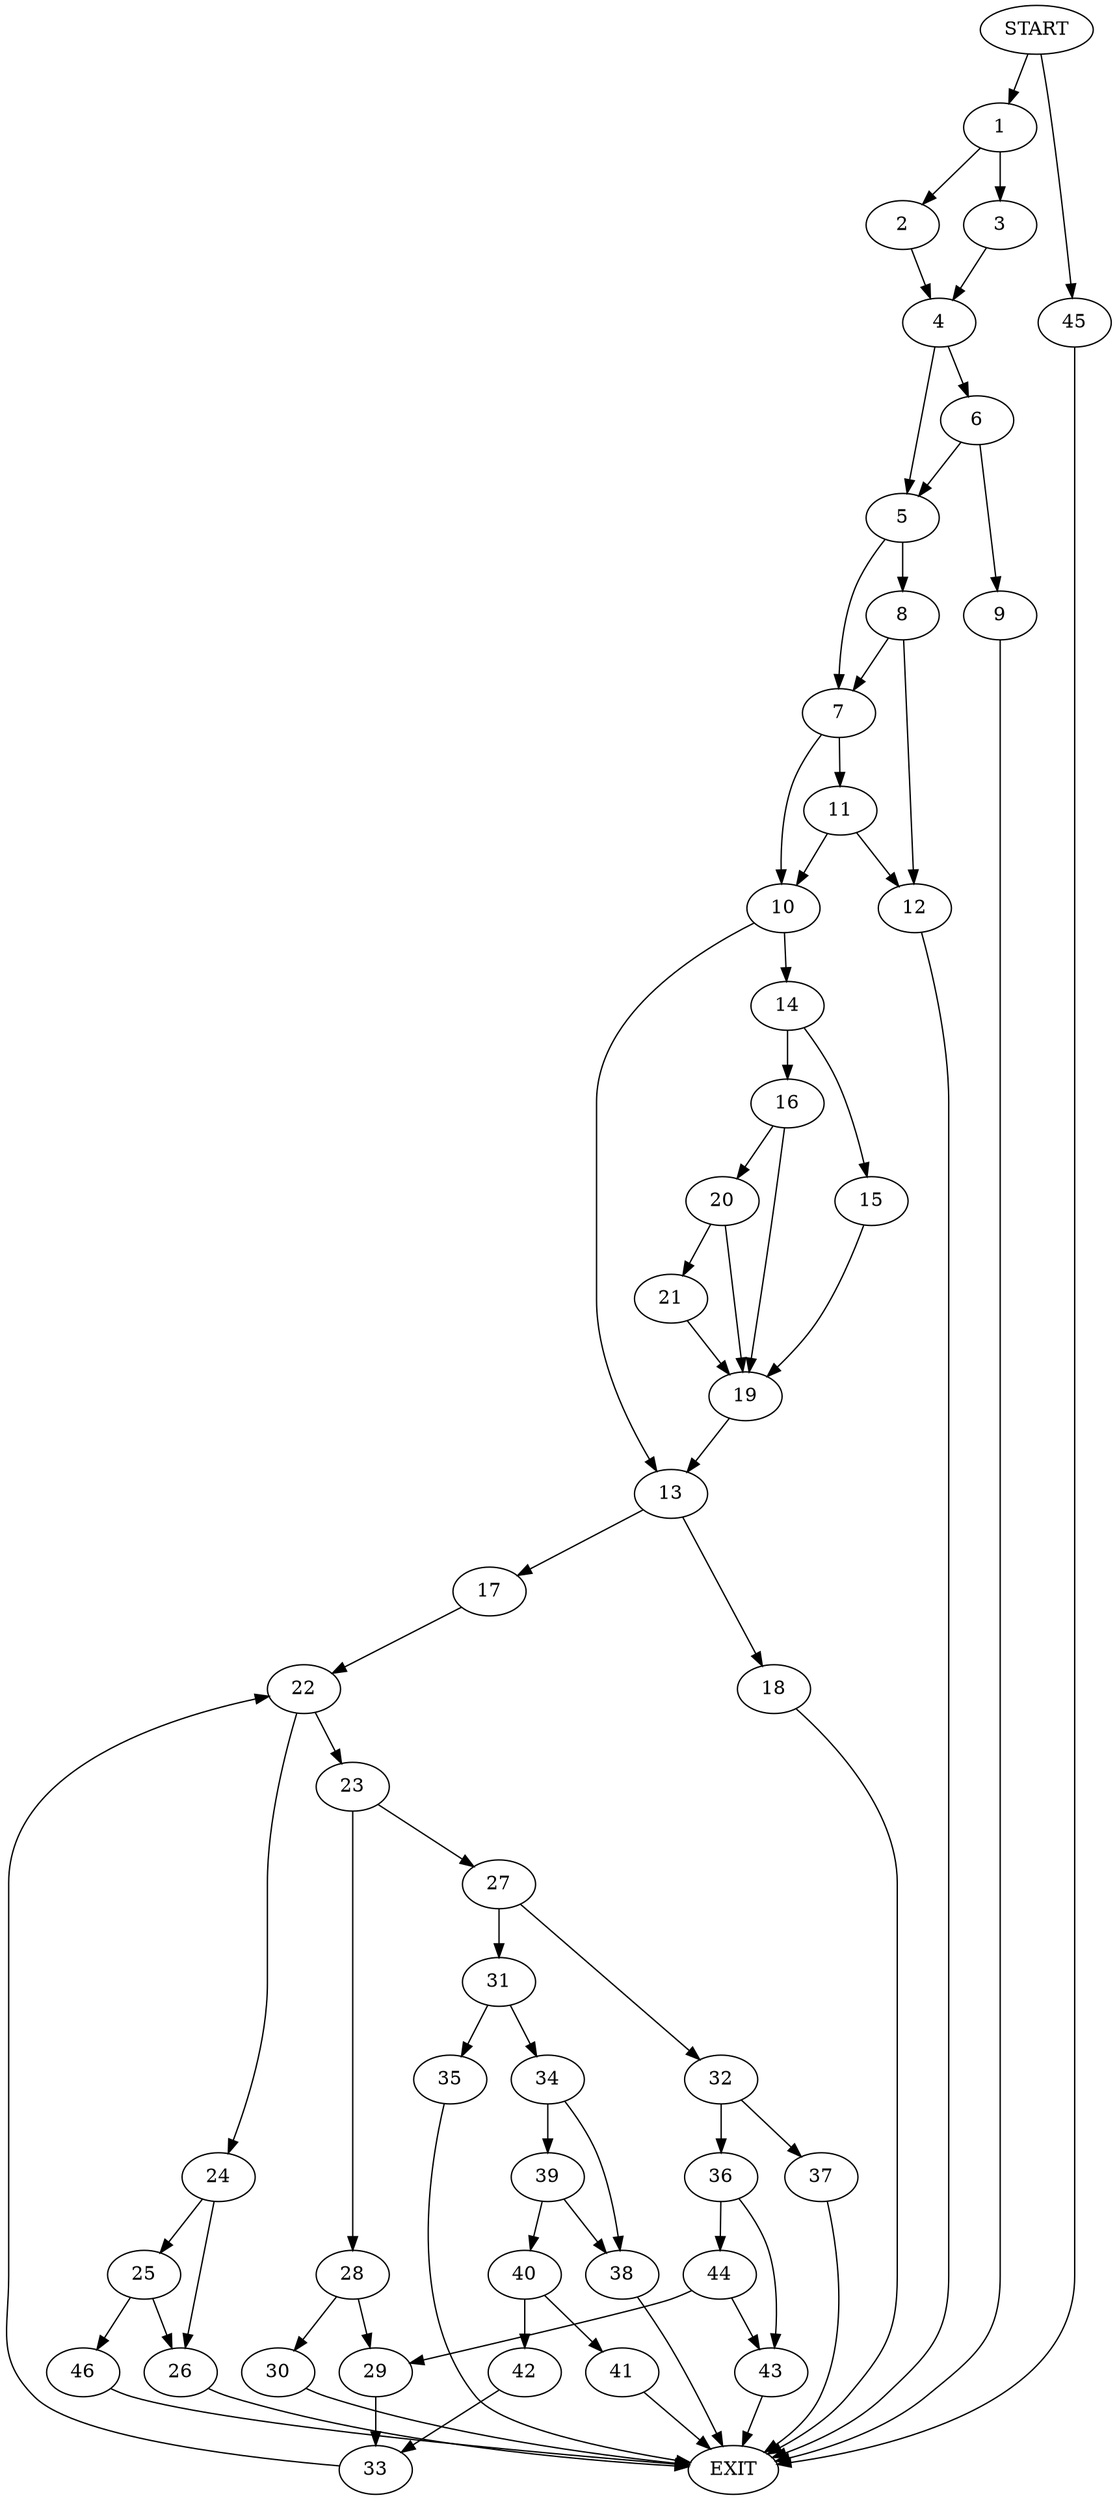 digraph {
0 [label="START"]
47 [label="EXIT"]
0 -> 1
1 -> 2
1 -> 3
3 -> 4
2 -> 4
4 -> 5
4 -> 6
5 -> 7
5 -> 8
6 -> 5
6 -> 9
9 -> 47
7 -> 10
7 -> 11
8 -> 7
8 -> 12
12 -> 47
10 -> 13
10 -> 14
11 -> 10
11 -> 12
14 -> 15
14 -> 16
13 -> 17
13 -> 18
15 -> 19
16 -> 20
16 -> 19
19 -> 13
20 -> 19
20 -> 21
21 -> 19
17 -> 22
18 -> 47
22 -> 23
22 -> 24
24 -> 25
24 -> 26
23 -> 27
23 -> 28
28 -> 29
28 -> 30
27 -> 31
27 -> 32
29 -> 33
30 -> 47
31 -> 34
31 -> 35
32 -> 36
32 -> 37
35 -> 47
34 -> 38
34 -> 39
39 -> 38
39 -> 40
38 -> 47
40 -> 41
40 -> 42
41 -> 47
42 -> 33
33 -> 22
37 -> 47
36 -> 43
36 -> 44
43 -> 47
44 -> 43
44 -> 29
0 -> 45
45 -> 47
26 -> 47
25 -> 46
25 -> 26
46 -> 47
}
